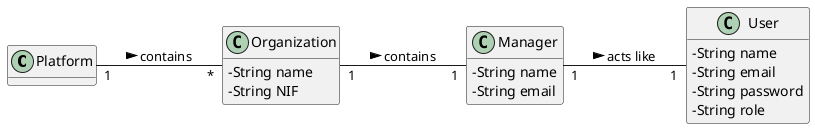 @startuml
skinparam classAttributeIconSize 0
hide methods
left to right direction


class Platform{

}


class Organization{
-String name
-String NIF
}


class User{
-String name
-String email
-String password
-String role
}



class Manager{
-String name
-String email
}



Platform"1" -- "*"Organization : contains >

Organization"1" -- "1"Manager : contains >

Manager"1" -- "1" User : acts like >

@enduml
